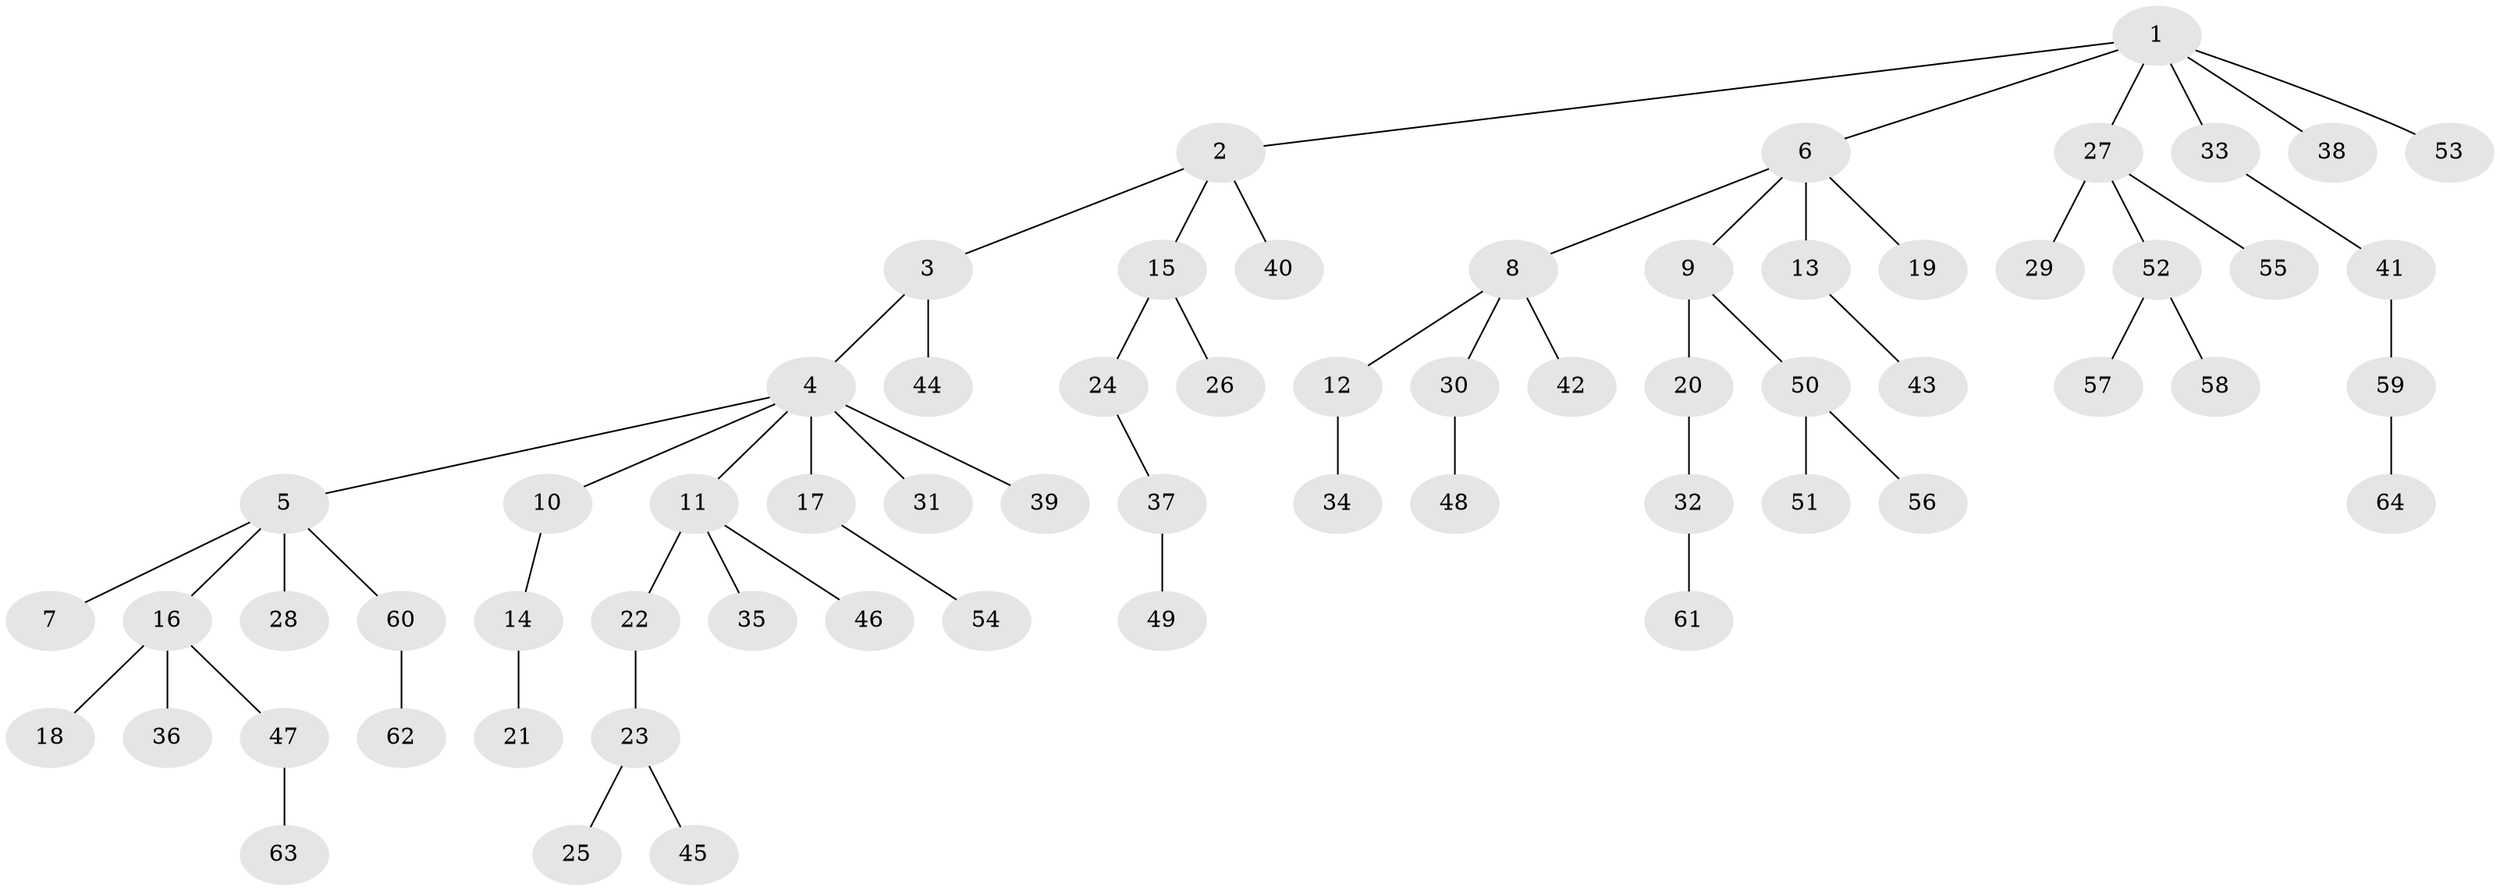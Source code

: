 // Generated by graph-tools (version 1.1) at 2025/26/03/09/25 03:26:28]
// undirected, 64 vertices, 63 edges
graph export_dot {
graph [start="1"]
  node [color=gray90,style=filled];
  1;
  2;
  3;
  4;
  5;
  6;
  7;
  8;
  9;
  10;
  11;
  12;
  13;
  14;
  15;
  16;
  17;
  18;
  19;
  20;
  21;
  22;
  23;
  24;
  25;
  26;
  27;
  28;
  29;
  30;
  31;
  32;
  33;
  34;
  35;
  36;
  37;
  38;
  39;
  40;
  41;
  42;
  43;
  44;
  45;
  46;
  47;
  48;
  49;
  50;
  51;
  52;
  53;
  54;
  55;
  56;
  57;
  58;
  59;
  60;
  61;
  62;
  63;
  64;
  1 -- 2;
  1 -- 6;
  1 -- 27;
  1 -- 33;
  1 -- 38;
  1 -- 53;
  2 -- 3;
  2 -- 15;
  2 -- 40;
  3 -- 4;
  3 -- 44;
  4 -- 5;
  4 -- 10;
  4 -- 11;
  4 -- 17;
  4 -- 31;
  4 -- 39;
  5 -- 7;
  5 -- 16;
  5 -- 28;
  5 -- 60;
  6 -- 8;
  6 -- 9;
  6 -- 13;
  6 -- 19;
  8 -- 12;
  8 -- 30;
  8 -- 42;
  9 -- 20;
  9 -- 50;
  10 -- 14;
  11 -- 22;
  11 -- 35;
  11 -- 46;
  12 -- 34;
  13 -- 43;
  14 -- 21;
  15 -- 24;
  15 -- 26;
  16 -- 18;
  16 -- 36;
  16 -- 47;
  17 -- 54;
  20 -- 32;
  22 -- 23;
  23 -- 25;
  23 -- 45;
  24 -- 37;
  27 -- 29;
  27 -- 52;
  27 -- 55;
  30 -- 48;
  32 -- 61;
  33 -- 41;
  37 -- 49;
  41 -- 59;
  47 -- 63;
  50 -- 51;
  50 -- 56;
  52 -- 57;
  52 -- 58;
  59 -- 64;
  60 -- 62;
}
